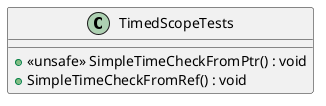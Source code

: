 @startuml
class TimedScopeTests {
    + <<unsafe>> SimpleTimeCheckFromPtr() : void
    + SimpleTimeCheckFromRef() : void
}
@enduml
